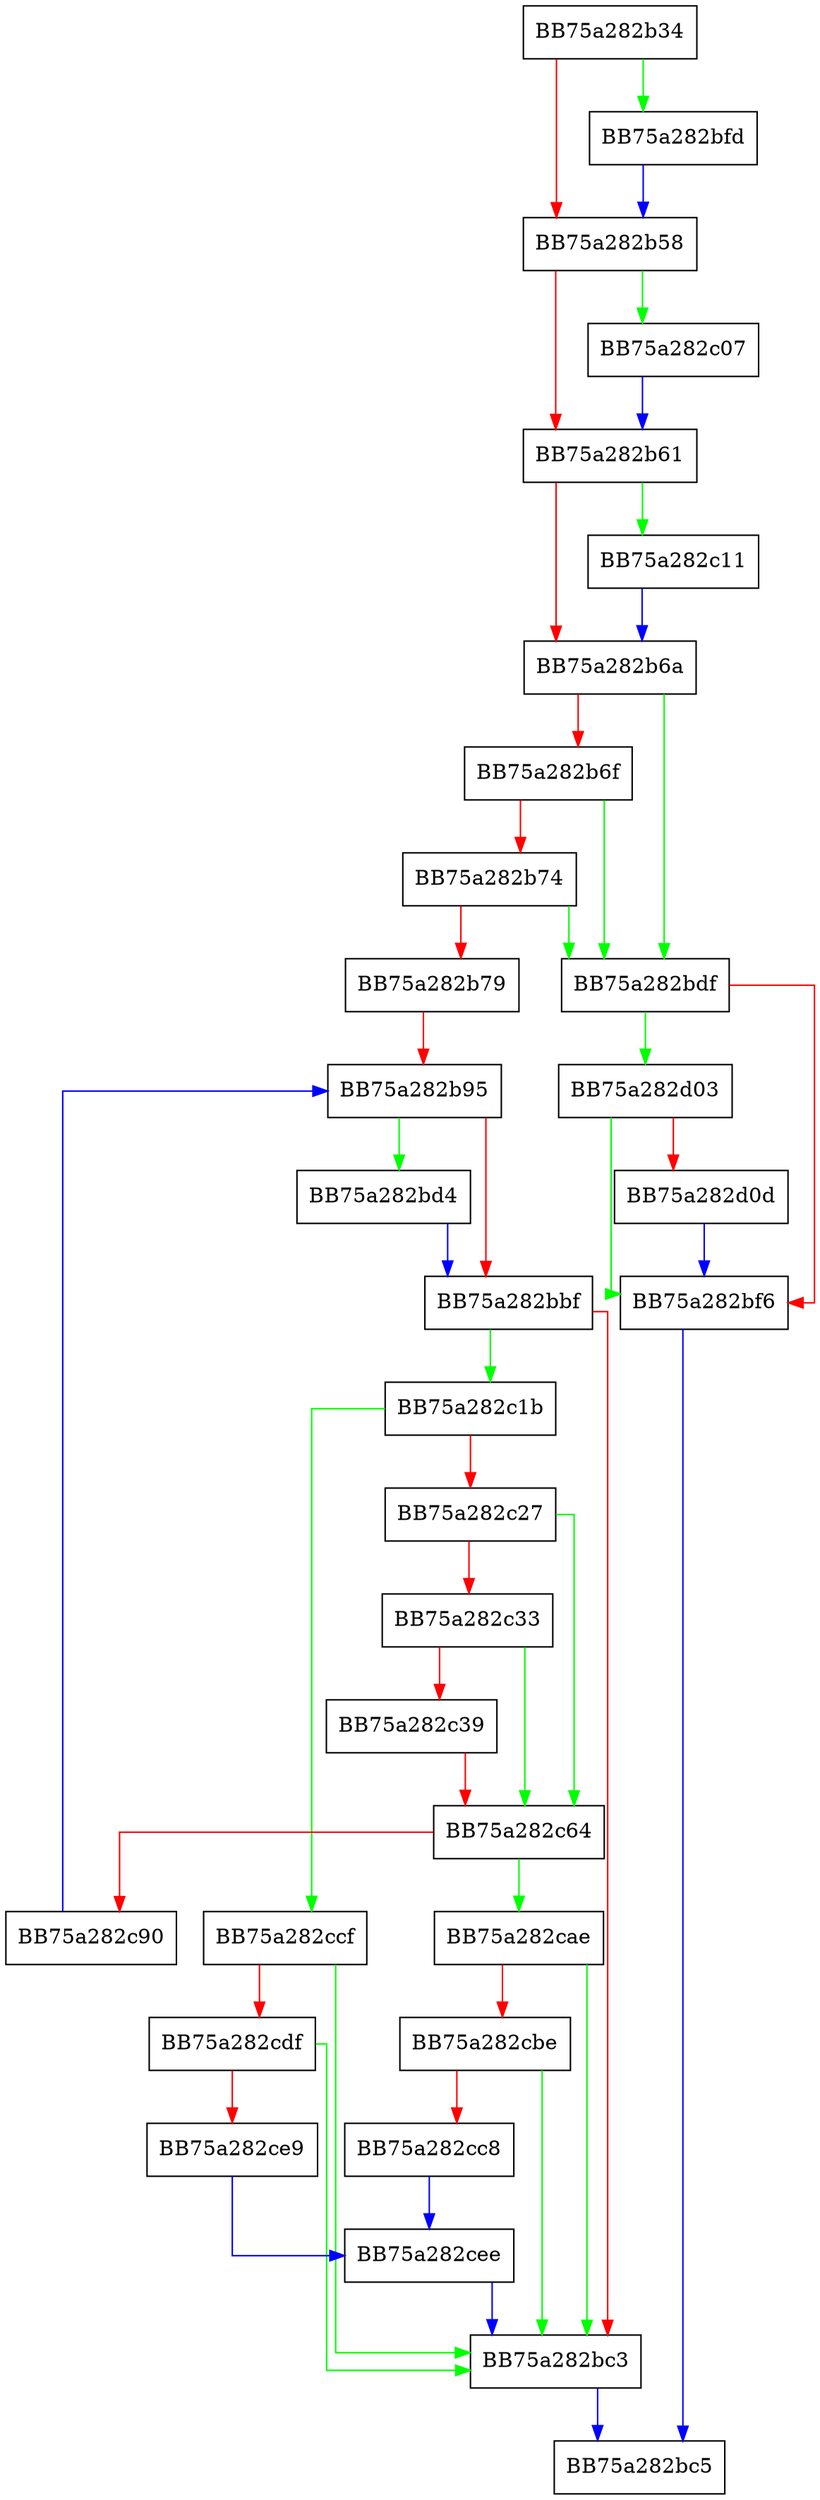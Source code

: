 digraph statement_prepare {
  node [shape="box"];
  graph [splines=ortho];
  BB75a282b34 -> BB75a282bfd [color="green"];
  BB75a282b34 -> BB75a282b58 [color="red"];
  BB75a282b58 -> BB75a282c07 [color="green"];
  BB75a282b58 -> BB75a282b61 [color="red"];
  BB75a282b61 -> BB75a282c11 [color="green"];
  BB75a282b61 -> BB75a282b6a [color="red"];
  BB75a282b6a -> BB75a282bdf [color="green"];
  BB75a282b6a -> BB75a282b6f [color="red"];
  BB75a282b6f -> BB75a282bdf [color="green"];
  BB75a282b6f -> BB75a282b74 [color="red"];
  BB75a282b74 -> BB75a282bdf [color="green"];
  BB75a282b74 -> BB75a282b79 [color="red"];
  BB75a282b79 -> BB75a282b95 [color="red"];
  BB75a282b95 -> BB75a282bd4 [color="green"];
  BB75a282b95 -> BB75a282bbf [color="red"];
  BB75a282bbf -> BB75a282c1b [color="green"];
  BB75a282bbf -> BB75a282bc3 [color="red"];
  BB75a282bc3 -> BB75a282bc5 [color="blue"];
  BB75a282bd4 -> BB75a282bbf [color="blue"];
  BB75a282bdf -> BB75a282d03 [color="green"];
  BB75a282bdf -> BB75a282bf6 [color="red"];
  BB75a282bf6 -> BB75a282bc5 [color="blue"];
  BB75a282bfd -> BB75a282b58 [color="blue"];
  BB75a282c07 -> BB75a282b61 [color="blue"];
  BB75a282c11 -> BB75a282b6a [color="blue"];
  BB75a282c1b -> BB75a282ccf [color="green"];
  BB75a282c1b -> BB75a282c27 [color="red"];
  BB75a282c27 -> BB75a282c64 [color="green"];
  BB75a282c27 -> BB75a282c33 [color="red"];
  BB75a282c33 -> BB75a282c64 [color="green"];
  BB75a282c33 -> BB75a282c39 [color="red"];
  BB75a282c39 -> BB75a282c64 [color="red"];
  BB75a282c64 -> BB75a282cae [color="green"];
  BB75a282c64 -> BB75a282c90 [color="red"];
  BB75a282c90 -> BB75a282b95 [color="blue"];
  BB75a282cae -> BB75a282bc3 [color="green"];
  BB75a282cae -> BB75a282cbe [color="red"];
  BB75a282cbe -> BB75a282bc3 [color="green"];
  BB75a282cbe -> BB75a282cc8 [color="red"];
  BB75a282cc8 -> BB75a282cee [color="blue"];
  BB75a282ccf -> BB75a282bc3 [color="green"];
  BB75a282ccf -> BB75a282cdf [color="red"];
  BB75a282cdf -> BB75a282bc3 [color="green"];
  BB75a282cdf -> BB75a282ce9 [color="red"];
  BB75a282ce9 -> BB75a282cee [color="blue"];
  BB75a282cee -> BB75a282bc3 [color="blue"];
  BB75a282d03 -> BB75a282bf6 [color="green"];
  BB75a282d03 -> BB75a282d0d [color="red"];
  BB75a282d0d -> BB75a282bf6 [color="blue"];
}